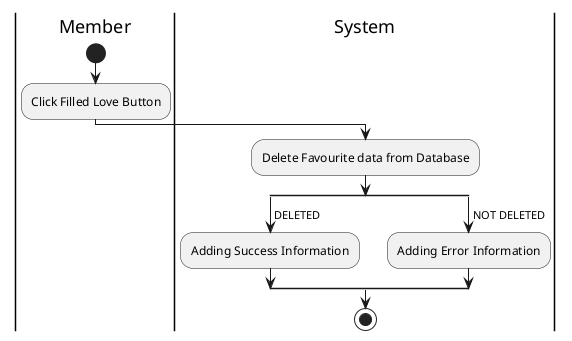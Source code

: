 @startuml Unlike

skinparam ConditionEndStyle hline
skinparam conditionStyle diamond
skinparam Monochrome true
skinparam Shadowing false

|Member|
start
:Click Filled Love Button;

|System|
:Delete Favourite data from Database;
split
    -> DELETED;
    :Adding Success Information;
split again
    -> NOT DELETED;
    :Adding Error Information;
end split
stop

@enduml